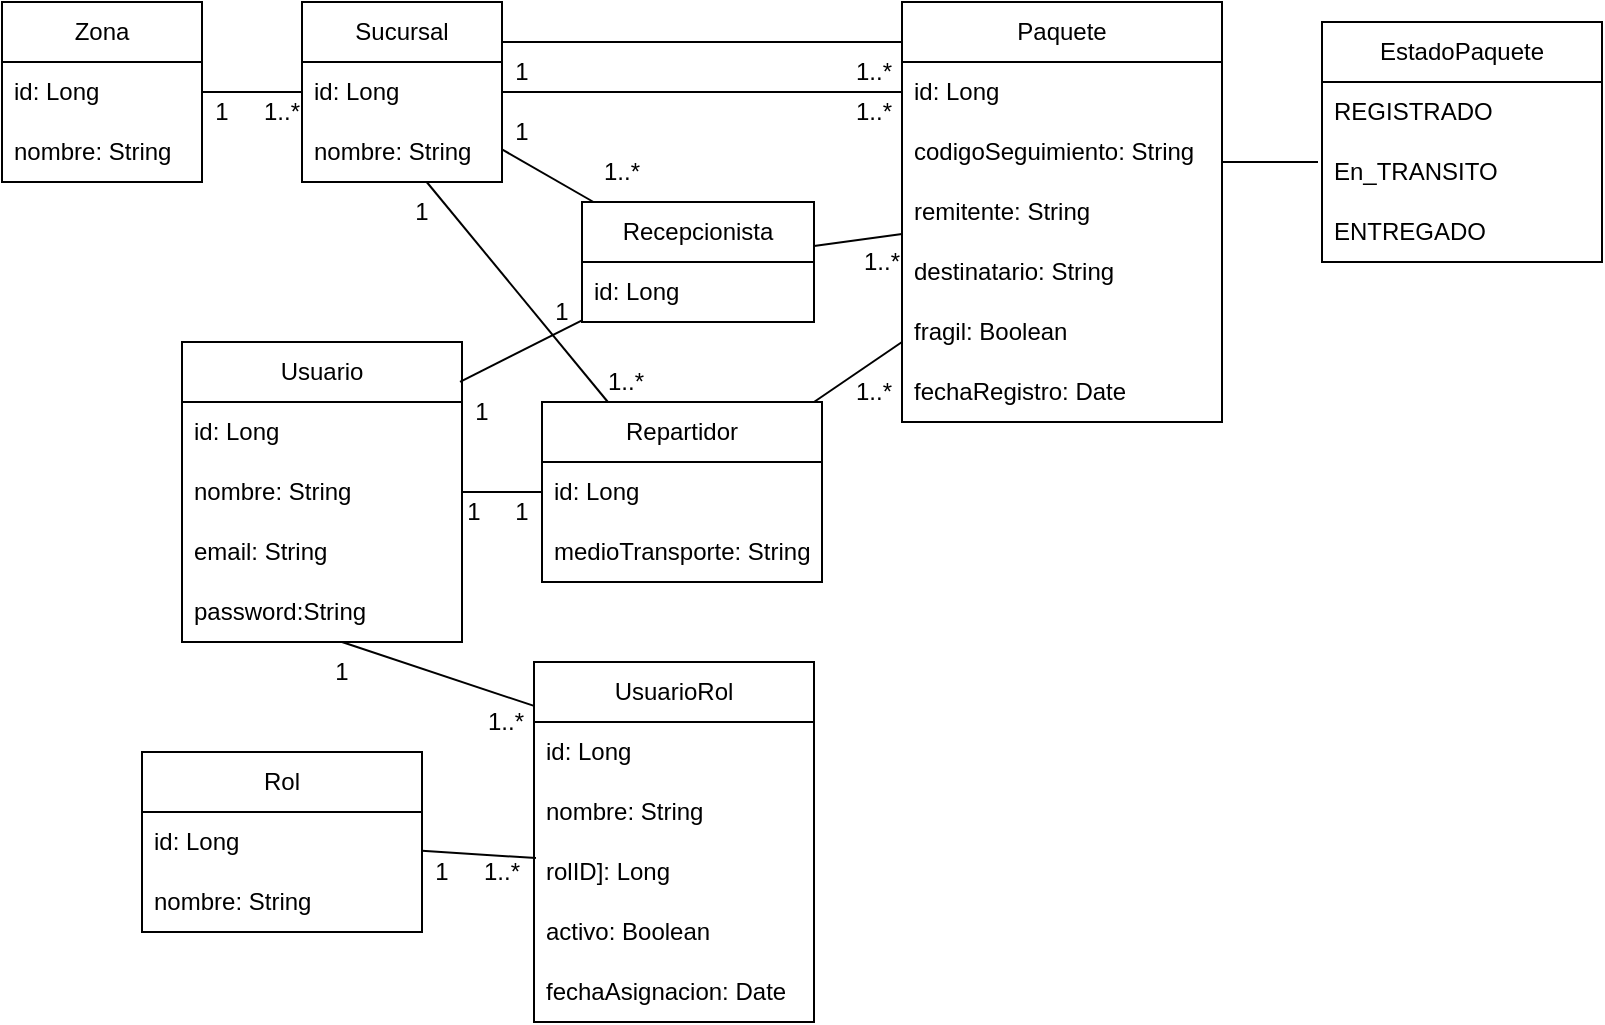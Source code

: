 <mxfile version="27.1.6">
  <diagram id="C5RBs43oDa-KdzZeNtuy" name="Page-1">
    <mxGraphModel dx="872" dy="439" grid="1" gridSize="10" guides="1" tooltips="1" connect="1" arrows="1" fold="1" page="1" pageScale="1" pageWidth="827" pageHeight="1169" math="0" shadow="0">
      <root>
        <mxCell id="WIyWlLk6GJQsqaUBKTNV-0" />
        <mxCell id="WIyWlLk6GJQsqaUBKTNV-1" parent="WIyWlLk6GJQsqaUBKTNV-0" />
        <mxCell id="JxAkUNU0sJ8yOrSUIcE7-0" value="Zona" style="swimlane;fontStyle=0;childLayout=stackLayout;horizontal=1;startSize=30;horizontalStack=0;resizeParent=1;resizeParentMax=0;resizeLast=0;collapsible=1;marginBottom=0;whiteSpace=wrap;html=1;" vertex="1" parent="WIyWlLk6GJQsqaUBKTNV-1">
          <mxGeometry x="20" y="30" width="100" height="90" as="geometry" />
        </mxCell>
        <mxCell id="JxAkUNU0sJ8yOrSUIcE7-1" value="id: Long" style="text;strokeColor=none;fillColor=none;align=left;verticalAlign=middle;spacingLeft=4;spacingRight=4;overflow=hidden;points=[[0,0.5],[1,0.5]];portConstraint=eastwest;rotatable=0;whiteSpace=wrap;html=1;" vertex="1" parent="JxAkUNU0sJ8yOrSUIcE7-0">
          <mxGeometry y="30" width="100" height="30" as="geometry" />
        </mxCell>
        <mxCell id="JxAkUNU0sJ8yOrSUIcE7-2" value="nombre: String" style="text;strokeColor=none;fillColor=none;align=left;verticalAlign=middle;spacingLeft=4;spacingRight=4;overflow=hidden;points=[[0,0.5],[1,0.5]];portConstraint=eastwest;rotatable=0;whiteSpace=wrap;html=1;" vertex="1" parent="JxAkUNU0sJ8yOrSUIcE7-0">
          <mxGeometry y="60" width="100" height="30" as="geometry" />
        </mxCell>
        <mxCell id="JxAkUNU0sJ8yOrSUIcE7-4" value="Usuario" style="swimlane;fontStyle=0;childLayout=stackLayout;horizontal=1;startSize=30;horizontalStack=0;resizeParent=1;resizeParentMax=0;resizeLast=0;collapsible=1;marginBottom=0;whiteSpace=wrap;html=1;" vertex="1" parent="WIyWlLk6GJQsqaUBKTNV-1">
          <mxGeometry x="110" y="200" width="140" height="150" as="geometry">
            <mxRectangle x="50" y="400" width="70" height="30" as="alternateBounds" />
          </mxGeometry>
        </mxCell>
        <mxCell id="JxAkUNU0sJ8yOrSUIcE7-5" value="id: Long" style="text;strokeColor=none;fillColor=none;align=left;verticalAlign=middle;spacingLeft=4;spacingRight=4;overflow=hidden;points=[[0,0.5],[1,0.5]];portConstraint=eastwest;rotatable=0;whiteSpace=wrap;html=1;" vertex="1" parent="JxAkUNU0sJ8yOrSUIcE7-4">
          <mxGeometry y="30" width="140" height="30" as="geometry" />
        </mxCell>
        <mxCell id="JxAkUNU0sJ8yOrSUIcE7-37" value="nombre: String" style="text;strokeColor=none;fillColor=none;align=left;verticalAlign=middle;spacingLeft=4;spacingRight=4;overflow=hidden;points=[[0,0.5],[1,0.5]];portConstraint=eastwest;rotatable=0;whiteSpace=wrap;html=1;" vertex="1" parent="JxAkUNU0sJ8yOrSUIcE7-4">
          <mxGeometry y="60" width="140" height="30" as="geometry" />
        </mxCell>
        <mxCell id="JxAkUNU0sJ8yOrSUIcE7-38" value="email: String" style="text;strokeColor=none;fillColor=none;align=left;verticalAlign=middle;spacingLeft=4;spacingRight=4;overflow=hidden;points=[[0,0.5],[1,0.5]];portConstraint=eastwest;rotatable=0;whiteSpace=wrap;html=1;" vertex="1" parent="JxAkUNU0sJ8yOrSUIcE7-4">
          <mxGeometry y="90" width="140" height="30" as="geometry" />
        </mxCell>
        <mxCell id="JxAkUNU0sJ8yOrSUIcE7-6" value="password:String" style="text;strokeColor=none;fillColor=none;align=left;verticalAlign=middle;spacingLeft=4;spacingRight=4;overflow=hidden;points=[[0,0.5],[1,0.5]];portConstraint=eastwest;rotatable=0;whiteSpace=wrap;html=1;" vertex="1" parent="JxAkUNU0sJ8yOrSUIcE7-4">
          <mxGeometry y="120" width="140" height="30" as="geometry" />
        </mxCell>
        <mxCell id="JxAkUNU0sJ8yOrSUIcE7-7" value="Repartidor" style="swimlane;fontStyle=0;childLayout=stackLayout;horizontal=1;startSize=30;horizontalStack=0;resizeParent=1;resizeParentMax=0;resizeLast=0;collapsible=1;marginBottom=0;whiteSpace=wrap;html=1;" vertex="1" parent="WIyWlLk6GJQsqaUBKTNV-1">
          <mxGeometry x="290" y="230" width="140" height="90" as="geometry" />
        </mxCell>
        <mxCell id="JxAkUNU0sJ8yOrSUIcE7-8" value="id: Long" style="text;strokeColor=none;fillColor=none;align=left;verticalAlign=middle;spacingLeft=4;spacingRight=4;overflow=hidden;points=[[0,0.5],[1,0.5]];portConstraint=eastwest;rotatable=0;whiteSpace=wrap;html=1;" vertex="1" parent="JxAkUNU0sJ8yOrSUIcE7-7">
          <mxGeometry y="30" width="140" height="30" as="geometry" />
        </mxCell>
        <mxCell id="JxAkUNU0sJ8yOrSUIcE7-9" value="medioTransporte: String" style="text;strokeColor=none;fillColor=none;align=left;verticalAlign=middle;spacingLeft=4;spacingRight=4;overflow=hidden;points=[[0,0.5],[1,0.5]];portConstraint=eastwest;rotatable=0;whiteSpace=wrap;html=1;" vertex="1" parent="JxAkUNU0sJ8yOrSUIcE7-7">
          <mxGeometry y="60" width="140" height="30" as="geometry" />
        </mxCell>
        <mxCell id="JxAkUNU0sJ8yOrSUIcE7-10" value="Sucursal" style="swimlane;fontStyle=0;childLayout=stackLayout;horizontal=1;startSize=30;horizontalStack=0;resizeParent=1;resizeParentMax=0;resizeLast=0;collapsible=1;marginBottom=0;whiteSpace=wrap;html=1;" vertex="1" parent="WIyWlLk6GJQsqaUBKTNV-1">
          <mxGeometry x="170" y="30" width="100" height="90" as="geometry" />
        </mxCell>
        <mxCell id="JxAkUNU0sJ8yOrSUIcE7-11" value="id: Long" style="text;strokeColor=none;fillColor=none;align=left;verticalAlign=middle;spacingLeft=4;spacingRight=4;overflow=hidden;points=[[0,0.5],[1,0.5]];portConstraint=eastwest;rotatable=0;whiteSpace=wrap;html=1;" vertex="1" parent="JxAkUNU0sJ8yOrSUIcE7-10">
          <mxGeometry y="30" width="100" height="30" as="geometry" />
        </mxCell>
        <mxCell id="JxAkUNU0sJ8yOrSUIcE7-12" value="nombre: String" style="text;strokeColor=none;fillColor=none;align=left;verticalAlign=middle;spacingLeft=4;spacingRight=4;overflow=hidden;points=[[0,0.5],[1,0.5]];portConstraint=eastwest;rotatable=0;whiteSpace=wrap;html=1;" vertex="1" parent="JxAkUNU0sJ8yOrSUIcE7-10">
          <mxGeometry y="60" width="100" height="30" as="geometry" />
        </mxCell>
        <mxCell id="JxAkUNU0sJ8yOrSUIcE7-13" value="Rol" style="swimlane;fontStyle=0;childLayout=stackLayout;horizontal=1;startSize=30;horizontalStack=0;resizeParent=1;resizeParentMax=0;resizeLast=0;collapsible=1;marginBottom=0;whiteSpace=wrap;html=1;" vertex="1" parent="WIyWlLk6GJQsqaUBKTNV-1">
          <mxGeometry x="90" y="405" width="140" height="90" as="geometry" />
        </mxCell>
        <mxCell id="JxAkUNU0sJ8yOrSUIcE7-14" value="id: Long" style="text;strokeColor=none;fillColor=none;align=left;verticalAlign=middle;spacingLeft=4;spacingRight=4;overflow=hidden;points=[[0,0.5],[1,0.5]];portConstraint=eastwest;rotatable=0;whiteSpace=wrap;html=1;" vertex="1" parent="JxAkUNU0sJ8yOrSUIcE7-13">
          <mxGeometry y="30" width="140" height="30" as="geometry" />
        </mxCell>
        <mxCell id="JxAkUNU0sJ8yOrSUIcE7-15" value="nombre: String" style="text;strokeColor=none;fillColor=none;align=left;verticalAlign=middle;spacingLeft=4;spacingRight=4;overflow=hidden;points=[[0,0.5],[1,0.5]];portConstraint=eastwest;rotatable=0;whiteSpace=wrap;html=1;" vertex="1" parent="JxAkUNU0sJ8yOrSUIcE7-13">
          <mxGeometry y="60" width="140" height="30" as="geometry" />
        </mxCell>
        <mxCell id="JxAkUNU0sJ8yOrSUIcE7-16" value="UsuarioRol" style="swimlane;fontStyle=0;childLayout=stackLayout;horizontal=1;startSize=30;horizontalStack=0;resizeParent=1;resizeParentMax=0;resizeLast=0;collapsible=1;marginBottom=0;whiteSpace=wrap;html=1;" vertex="1" parent="WIyWlLk6GJQsqaUBKTNV-1">
          <mxGeometry x="286" y="360" width="140" height="180" as="geometry" />
        </mxCell>
        <mxCell id="JxAkUNU0sJ8yOrSUIcE7-17" value="id: Long" style="text;strokeColor=none;fillColor=none;align=left;verticalAlign=middle;spacingLeft=4;spacingRight=4;overflow=hidden;points=[[0,0.5],[1,0.5]];portConstraint=eastwest;rotatable=0;whiteSpace=wrap;html=1;" vertex="1" parent="JxAkUNU0sJ8yOrSUIcE7-16">
          <mxGeometry y="30" width="140" height="30" as="geometry" />
        </mxCell>
        <mxCell id="JxAkUNU0sJ8yOrSUIcE7-49" value="nombre: String" style="text;strokeColor=none;fillColor=none;align=left;verticalAlign=middle;spacingLeft=4;spacingRight=4;overflow=hidden;points=[[0,0.5],[1,0.5]];portConstraint=eastwest;rotatable=0;whiteSpace=wrap;html=1;" vertex="1" parent="JxAkUNU0sJ8yOrSUIcE7-16">
          <mxGeometry y="60" width="140" height="30" as="geometry" />
        </mxCell>
        <mxCell id="JxAkUNU0sJ8yOrSUIcE7-50" value="rolID]: Long" style="text;strokeColor=none;fillColor=none;align=left;verticalAlign=middle;spacingLeft=4;spacingRight=4;overflow=hidden;points=[[0,0.5],[1,0.5]];portConstraint=eastwest;rotatable=0;whiteSpace=wrap;html=1;" vertex="1" parent="JxAkUNU0sJ8yOrSUIcE7-16">
          <mxGeometry y="90" width="140" height="30" as="geometry" />
        </mxCell>
        <mxCell id="JxAkUNU0sJ8yOrSUIcE7-51" value="activo: Boolean" style="text;strokeColor=none;fillColor=none;align=left;verticalAlign=middle;spacingLeft=4;spacingRight=4;overflow=hidden;points=[[0,0.5],[1,0.5]];portConstraint=eastwest;rotatable=0;whiteSpace=wrap;html=1;" vertex="1" parent="JxAkUNU0sJ8yOrSUIcE7-16">
          <mxGeometry y="120" width="140" height="30" as="geometry" />
        </mxCell>
        <mxCell id="JxAkUNU0sJ8yOrSUIcE7-52" value="fechaAsignacion: Date" style="text;strokeColor=none;fillColor=none;align=left;verticalAlign=middle;spacingLeft=4;spacingRight=4;overflow=hidden;points=[[0,0.5],[1,0.5]];portConstraint=eastwest;rotatable=0;whiteSpace=wrap;html=1;" vertex="1" parent="JxAkUNU0sJ8yOrSUIcE7-16">
          <mxGeometry y="150" width="140" height="30" as="geometry" />
        </mxCell>
        <mxCell id="JxAkUNU0sJ8yOrSUIcE7-19" value="Paquete" style="swimlane;fontStyle=0;childLayout=stackLayout;horizontal=1;startSize=30;horizontalStack=0;resizeParent=1;resizeParentMax=0;resizeLast=0;collapsible=1;marginBottom=0;whiteSpace=wrap;html=1;" vertex="1" parent="WIyWlLk6GJQsqaUBKTNV-1">
          <mxGeometry x="470" y="30" width="160" height="210" as="geometry" />
        </mxCell>
        <mxCell id="JxAkUNU0sJ8yOrSUIcE7-30" value="id: Long" style="text;strokeColor=none;fillColor=none;align=left;verticalAlign=middle;spacingLeft=4;spacingRight=4;overflow=hidden;points=[[0,0.5],[1,0.5]];portConstraint=eastwest;rotatable=0;whiteSpace=wrap;html=1;" vertex="1" parent="JxAkUNU0sJ8yOrSUIcE7-19">
          <mxGeometry y="30" width="160" height="30" as="geometry" />
        </mxCell>
        <mxCell id="JxAkUNU0sJ8yOrSUIcE7-35" value="codigoSeguimiento: String" style="text;strokeColor=none;fillColor=none;align=left;verticalAlign=middle;spacingLeft=4;spacingRight=4;overflow=hidden;points=[[0,0.5],[1,0.5]];portConstraint=eastwest;rotatable=0;whiteSpace=wrap;html=1;" vertex="1" parent="JxAkUNU0sJ8yOrSUIcE7-19">
          <mxGeometry y="60" width="160" height="30" as="geometry" />
        </mxCell>
        <mxCell id="JxAkUNU0sJ8yOrSUIcE7-32" value="remitente: String" style="text;strokeColor=none;fillColor=none;align=left;verticalAlign=middle;spacingLeft=4;spacingRight=4;overflow=hidden;points=[[0,0.5],[1,0.5]];portConstraint=eastwest;rotatable=0;whiteSpace=wrap;html=1;" vertex="1" parent="JxAkUNU0sJ8yOrSUIcE7-19">
          <mxGeometry y="90" width="160" height="30" as="geometry" />
        </mxCell>
        <mxCell id="JxAkUNU0sJ8yOrSUIcE7-33" value="destinatario: String" style="text;strokeColor=none;fillColor=none;align=left;verticalAlign=middle;spacingLeft=4;spacingRight=4;overflow=hidden;points=[[0,0.5],[1,0.5]];portConstraint=eastwest;rotatable=0;whiteSpace=wrap;html=1;" vertex="1" parent="JxAkUNU0sJ8yOrSUIcE7-19">
          <mxGeometry y="120" width="160" height="30" as="geometry" />
        </mxCell>
        <mxCell id="JxAkUNU0sJ8yOrSUIcE7-34" value="fragil: Boolean" style="text;strokeColor=none;fillColor=none;align=left;verticalAlign=middle;spacingLeft=4;spacingRight=4;overflow=hidden;points=[[0,0.5],[1,0.5]];portConstraint=eastwest;rotatable=0;whiteSpace=wrap;html=1;" vertex="1" parent="JxAkUNU0sJ8yOrSUIcE7-19">
          <mxGeometry y="150" width="160" height="30" as="geometry" />
        </mxCell>
        <mxCell id="JxAkUNU0sJ8yOrSUIcE7-31" value="fechaRegistro: Date" style="text;strokeColor=none;fillColor=none;align=left;verticalAlign=middle;spacingLeft=4;spacingRight=4;overflow=hidden;points=[[0,0.5],[1,0.5]];portConstraint=eastwest;rotatable=0;whiteSpace=wrap;html=1;" vertex="1" parent="JxAkUNU0sJ8yOrSUIcE7-19">
          <mxGeometry y="180" width="160" height="30" as="geometry" />
        </mxCell>
        <mxCell id="JxAkUNU0sJ8yOrSUIcE7-22" value="Recepcionista" style="swimlane;fontStyle=0;childLayout=stackLayout;horizontal=1;startSize=30;horizontalStack=0;resizeParent=1;resizeParentMax=0;resizeLast=0;collapsible=1;marginBottom=0;whiteSpace=wrap;html=1;" vertex="1" parent="WIyWlLk6GJQsqaUBKTNV-1">
          <mxGeometry x="310" y="130" width="116" height="60" as="geometry" />
        </mxCell>
        <mxCell id="JxAkUNU0sJ8yOrSUIcE7-23" value="id: Long" style="text;strokeColor=none;fillColor=none;align=left;verticalAlign=middle;spacingLeft=4;spacingRight=4;overflow=hidden;points=[[0,0.5],[1,0.5]];portConstraint=eastwest;rotatable=0;whiteSpace=wrap;html=1;" vertex="1" parent="JxAkUNU0sJ8yOrSUIcE7-22">
          <mxGeometry y="30" width="116" height="30" as="geometry" />
        </mxCell>
        <mxCell id="JxAkUNU0sJ8yOrSUIcE7-25" value="EstadoPaquete" style="swimlane;fontStyle=0;childLayout=stackLayout;horizontal=1;startSize=30;horizontalStack=0;resizeParent=1;resizeParentMax=0;resizeLast=0;collapsible=1;marginBottom=0;whiteSpace=wrap;html=1;" vertex="1" parent="WIyWlLk6GJQsqaUBKTNV-1">
          <mxGeometry x="680" y="40" width="140" height="120" as="geometry" />
        </mxCell>
        <mxCell id="JxAkUNU0sJ8yOrSUIcE7-26" value="REGISTRADO" style="text;strokeColor=none;fillColor=none;align=left;verticalAlign=middle;spacingLeft=4;spacingRight=4;overflow=hidden;points=[[0,0.5],[1,0.5]];portConstraint=eastwest;rotatable=0;whiteSpace=wrap;html=1;" vertex="1" parent="JxAkUNU0sJ8yOrSUIcE7-25">
          <mxGeometry y="30" width="140" height="30" as="geometry" />
        </mxCell>
        <mxCell id="JxAkUNU0sJ8yOrSUIcE7-27" value="En_TRANSITO" style="text;strokeColor=none;fillColor=none;align=left;verticalAlign=middle;spacingLeft=4;spacingRight=4;overflow=hidden;points=[[0,0.5],[1,0.5]];portConstraint=eastwest;rotatable=0;whiteSpace=wrap;html=1;" vertex="1" parent="JxAkUNU0sJ8yOrSUIcE7-25">
          <mxGeometry y="60" width="140" height="30" as="geometry" />
        </mxCell>
        <mxCell id="JxAkUNU0sJ8yOrSUIcE7-36" value="ENTREGADO" style="text;strokeColor=none;fillColor=none;align=left;verticalAlign=middle;spacingLeft=4;spacingRight=4;overflow=hidden;points=[[0,0.5],[1,0.5]];portConstraint=eastwest;rotatable=0;whiteSpace=wrap;html=1;" vertex="1" parent="JxAkUNU0sJ8yOrSUIcE7-25">
          <mxGeometry y="90" width="140" height="30" as="geometry" />
        </mxCell>
        <mxCell id="JxAkUNU0sJ8yOrSUIcE7-59" value="" style="endArrow=none;html=1;rounded=0;exitX=0;exitY=0.122;exitDx=0;exitDy=0;exitPerimeter=0;" edge="1" parent="WIyWlLk6GJQsqaUBKTNV-1" source="JxAkUNU0sJ8yOrSUIcE7-16">
          <mxGeometry width="50" height="50" relative="1" as="geometry">
            <mxPoint x="135" y="400" as="sourcePoint" />
            <mxPoint x="190" y="350" as="targetPoint" />
          </mxGeometry>
        </mxCell>
        <mxCell id="JxAkUNU0sJ8yOrSUIcE7-60" value="" style="endArrow=none;html=1;rounded=0;entryX=0.007;entryY=0.267;entryDx=0;entryDy=0;entryPerimeter=0;" edge="1" parent="WIyWlLk6GJQsqaUBKTNV-1" source="JxAkUNU0sJ8yOrSUIcE7-14" target="JxAkUNU0sJ8yOrSUIcE7-50">
          <mxGeometry width="50" height="50" relative="1" as="geometry">
            <mxPoint x="230" y="500" as="sourcePoint" />
            <mxPoint x="210.711" y="45" as="targetPoint" />
          </mxGeometry>
        </mxCell>
        <mxCell id="JxAkUNU0sJ8yOrSUIcE7-61" value="" style="endArrow=none;html=1;rounded=0;entryX=0;entryY=0.5;entryDx=0;entryDy=0;" edge="1" parent="WIyWlLk6GJQsqaUBKTNV-1" source="JxAkUNU0sJ8yOrSUIcE7-37" target="JxAkUNU0sJ8yOrSUIcE7-8">
          <mxGeometry width="50" height="50" relative="1" as="geometry">
            <mxPoint x="250" y="325" as="sourcePoint" />
            <mxPoint x="210.711" y="75" as="targetPoint" />
          </mxGeometry>
        </mxCell>
        <mxCell id="JxAkUNU0sJ8yOrSUIcE7-62" value="" style="endArrow=none;html=1;rounded=0;entryX=0;entryY=0.5;entryDx=0;entryDy=0;" edge="1" parent="WIyWlLk6GJQsqaUBKTNV-1" source="JxAkUNU0sJ8yOrSUIcE7-1" target="JxAkUNU0sJ8yOrSUIcE7-11">
          <mxGeometry width="50" height="50" relative="1" as="geometry">
            <mxPoint x="120" y="125" as="sourcePoint" />
            <mxPoint x="170.711" y="45" as="targetPoint" />
          </mxGeometry>
        </mxCell>
        <mxCell id="JxAkUNU0sJ8yOrSUIcE7-63" value="" style="endArrow=none;html=1;rounded=0;" edge="1" parent="WIyWlLk6GJQsqaUBKTNV-1">
          <mxGeometry width="50" height="50" relative="1" as="geometry">
            <mxPoint x="270" y="50" as="sourcePoint" />
            <mxPoint x="470" y="50" as="targetPoint" />
            <Array as="points" />
          </mxGeometry>
        </mxCell>
        <mxCell id="JxAkUNU0sJ8yOrSUIcE7-64" value="" style="endArrow=none;html=1;rounded=0;" edge="1" parent="WIyWlLk6GJQsqaUBKTNV-1" source="JxAkUNU0sJ8yOrSUIcE7-10" target="JxAkUNU0sJ8yOrSUIcE7-22">
          <mxGeometry width="50" height="50" relative="1" as="geometry">
            <mxPoint x="280" y="160" as="sourcePoint" />
            <mxPoint x="330" y="110" as="targetPoint" />
          </mxGeometry>
        </mxCell>
        <mxCell id="JxAkUNU0sJ8yOrSUIcE7-65" value="" style="endArrow=none;html=1;rounded=0;exitX=0.993;exitY=0.133;exitDx=0;exitDy=0;exitPerimeter=0;" edge="1" parent="WIyWlLk6GJQsqaUBKTNV-1" source="JxAkUNU0sJ8yOrSUIcE7-4" target="JxAkUNU0sJ8yOrSUIcE7-22">
          <mxGeometry width="50" height="50" relative="1" as="geometry">
            <mxPoint x="390" y="280" as="sourcePoint" />
            <mxPoint x="440" y="230" as="targetPoint" />
          </mxGeometry>
        </mxCell>
        <mxCell id="JxAkUNU0sJ8yOrSUIcE7-66" value="" style="endArrow=none;html=1;rounded=0;" edge="1" parent="WIyWlLk6GJQsqaUBKTNV-1" source="JxAkUNU0sJ8yOrSUIcE7-7">
          <mxGeometry width="50" height="50" relative="1" as="geometry">
            <mxPoint x="420" y="250" as="sourcePoint" />
            <mxPoint x="470" y="200" as="targetPoint" />
          </mxGeometry>
        </mxCell>
        <mxCell id="JxAkUNU0sJ8yOrSUIcE7-67" value="" style="endArrow=none;html=1;rounded=0;exitX=1;exitY=0.667;exitDx=0;exitDy=0;exitPerimeter=0;" edge="1" parent="WIyWlLk6GJQsqaUBKTNV-1" source="JxAkUNU0sJ8yOrSUIcE7-35">
          <mxGeometry width="50" height="50" relative="1" as="geometry">
            <mxPoint x="620" y="160" as="sourcePoint" />
            <mxPoint x="678" y="110" as="targetPoint" />
          </mxGeometry>
        </mxCell>
        <mxCell id="JxAkUNU0sJ8yOrSUIcE7-68" value="" style="endArrow=none;html=1;rounded=0;entryX=0;entryY=0.5;entryDx=0;entryDy=0;" edge="1" parent="WIyWlLk6GJQsqaUBKTNV-1" source="JxAkUNU0sJ8yOrSUIcE7-11" target="JxAkUNU0sJ8yOrSUIcE7-30">
          <mxGeometry width="50" height="50" relative="1" as="geometry">
            <mxPoint x="270" y="125" as="sourcePoint" />
            <mxPoint x="170.711" y="45" as="targetPoint" />
          </mxGeometry>
        </mxCell>
        <mxCell id="JxAkUNU0sJ8yOrSUIcE7-70" value="" style="endArrow=none;html=1;rounded=0;" edge="1" parent="WIyWlLk6GJQsqaUBKTNV-1" source="JxAkUNU0sJ8yOrSUIcE7-12" target="JxAkUNU0sJ8yOrSUIcE7-7">
          <mxGeometry width="50" height="50" relative="1" as="geometry">
            <mxPoint x="270" y="155" as="sourcePoint" />
            <mxPoint x="314" y="160" as="targetPoint" />
          </mxGeometry>
        </mxCell>
        <mxCell id="JxAkUNU0sJ8yOrSUIcE7-71" value="" style="endArrow=none;html=1;rounded=0;" edge="1" parent="WIyWlLk6GJQsqaUBKTNV-1" source="JxAkUNU0sJ8yOrSUIcE7-22" target="JxAkUNU0sJ8yOrSUIcE7-19">
          <mxGeometry width="50" height="50" relative="1" as="geometry">
            <mxPoint x="410" y="180" as="sourcePoint" />
            <mxPoint x="460" y="130" as="targetPoint" />
          </mxGeometry>
        </mxCell>
        <mxCell id="JxAkUNU0sJ8yOrSUIcE7-72" value="1" style="text;html=1;align=center;verticalAlign=middle;whiteSpace=wrap;rounded=0;" vertex="1" parent="WIyWlLk6GJQsqaUBKTNV-1">
          <mxGeometry x="100" y="70" width="60" height="30" as="geometry" />
        </mxCell>
        <mxCell id="JxAkUNU0sJ8yOrSUIcE7-73" value="1..*" style="text;html=1;align=center;verticalAlign=middle;whiteSpace=wrap;rounded=0;" vertex="1" parent="WIyWlLk6GJQsqaUBKTNV-1">
          <mxGeometry x="130" y="70" width="60" height="30" as="geometry" />
        </mxCell>
        <mxCell id="JxAkUNU0sJ8yOrSUIcE7-74" value="1..*" style="text;html=1;align=center;verticalAlign=middle;whiteSpace=wrap;rounded=0;" vertex="1" parent="WIyWlLk6GJQsqaUBKTNV-1">
          <mxGeometry x="242" y="375" width="60" height="30" as="geometry" />
        </mxCell>
        <mxCell id="JxAkUNU0sJ8yOrSUIcE7-75" value="1..*" style="text;html=1;align=center;verticalAlign=middle;whiteSpace=wrap;rounded=0;" vertex="1" parent="WIyWlLk6GJQsqaUBKTNV-1">
          <mxGeometry x="426" y="210" width="60" height="30" as="geometry" />
        </mxCell>
        <mxCell id="JxAkUNU0sJ8yOrSUIcE7-76" value="1..*" style="text;html=1;align=center;verticalAlign=middle;whiteSpace=wrap;rounded=0;" vertex="1" parent="WIyWlLk6GJQsqaUBKTNV-1">
          <mxGeometry x="430" y="145" width="60" height="30" as="geometry" />
        </mxCell>
        <mxCell id="JxAkUNU0sJ8yOrSUIcE7-77" value="1..*" style="text;html=1;align=center;verticalAlign=middle;whiteSpace=wrap;rounded=0;" vertex="1" parent="WIyWlLk6GJQsqaUBKTNV-1">
          <mxGeometry x="426" y="70" width="60" height="30" as="geometry" />
        </mxCell>
        <mxCell id="JxAkUNU0sJ8yOrSUIcE7-78" value="1..*" style="text;html=1;align=center;verticalAlign=middle;whiteSpace=wrap;rounded=0;" vertex="1" parent="WIyWlLk6GJQsqaUBKTNV-1">
          <mxGeometry x="426" y="50" width="60" height="30" as="geometry" />
        </mxCell>
        <mxCell id="JxAkUNU0sJ8yOrSUIcE7-79" value="1..*" style="text;html=1;align=center;verticalAlign=middle;whiteSpace=wrap;rounded=0;" vertex="1" parent="WIyWlLk6GJQsqaUBKTNV-1">
          <mxGeometry x="240" y="450" width="60" height="30" as="geometry" />
        </mxCell>
        <mxCell id="JxAkUNU0sJ8yOrSUIcE7-80" value="1" style="text;html=1;align=center;verticalAlign=middle;whiteSpace=wrap;rounded=0;" vertex="1" parent="WIyWlLk6GJQsqaUBKTNV-1">
          <mxGeometry x="250" y="270" width="60" height="30" as="geometry" />
        </mxCell>
        <mxCell id="JxAkUNU0sJ8yOrSUIcE7-81" value="1" style="text;html=1;align=center;verticalAlign=middle;whiteSpace=wrap;rounded=0;" vertex="1" parent="WIyWlLk6GJQsqaUBKTNV-1">
          <mxGeometry x="226" y="270" width="60" height="30" as="geometry" />
        </mxCell>
        <mxCell id="JxAkUNU0sJ8yOrSUIcE7-82" value="1" style="text;html=1;align=center;verticalAlign=middle;whiteSpace=wrap;rounded=0;" vertex="1" parent="WIyWlLk6GJQsqaUBKTNV-1">
          <mxGeometry x="250" y="80" width="60" height="30" as="geometry" />
        </mxCell>
        <mxCell id="JxAkUNU0sJ8yOrSUIcE7-83" value="1" style="text;html=1;align=center;verticalAlign=middle;whiteSpace=wrap;rounded=0;" vertex="1" parent="WIyWlLk6GJQsqaUBKTNV-1">
          <mxGeometry x="250" y="50" width="60" height="30" as="geometry" />
        </mxCell>
        <mxCell id="JxAkUNU0sJ8yOrSUIcE7-84" value="1" style="text;html=1;align=center;verticalAlign=middle;whiteSpace=wrap;rounded=0;" vertex="1" parent="WIyWlLk6GJQsqaUBKTNV-1">
          <mxGeometry x="210" y="450" width="60" height="30" as="geometry" />
        </mxCell>
        <mxCell id="JxAkUNU0sJ8yOrSUIcE7-85" value="1" style="text;html=1;align=center;verticalAlign=middle;whiteSpace=wrap;rounded=0;" vertex="1" parent="WIyWlLk6GJQsqaUBKTNV-1">
          <mxGeometry x="200" y="120" width="60" height="30" as="geometry" />
        </mxCell>
        <mxCell id="JxAkUNU0sJ8yOrSUIcE7-86" value="1" style="text;html=1;align=center;verticalAlign=middle;whiteSpace=wrap;rounded=0;" vertex="1" parent="WIyWlLk6GJQsqaUBKTNV-1">
          <mxGeometry x="230" y="220" width="60" height="30" as="geometry" />
        </mxCell>
        <mxCell id="JxAkUNU0sJ8yOrSUIcE7-88" value="1" style="text;html=1;align=center;verticalAlign=middle;whiteSpace=wrap;rounded=0;" vertex="1" parent="WIyWlLk6GJQsqaUBKTNV-1">
          <mxGeometry x="160" y="350" width="60" height="30" as="geometry" />
        </mxCell>
        <mxCell id="JxAkUNU0sJ8yOrSUIcE7-89" value="1..*" style="text;html=1;align=center;verticalAlign=middle;whiteSpace=wrap;rounded=0;" vertex="1" parent="WIyWlLk6GJQsqaUBKTNV-1">
          <mxGeometry x="302" y="205" width="60" height="30" as="geometry" />
        </mxCell>
        <mxCell id="JxAkUNU0sJ8yOrSUIcE7-90" value="1" style="text;html=1;align=center;verticalAlign=middle;whiteSpace=wrap;rounded=0;" vertex="1" parent="WIyWlLk6GJQsqaUBKTNV-1">
          <mxGeometry x="270" y="170" width="60" height="30" as="geometry" />
        </mxCell>
        <mxCell id="JxAkUNU0sJ8yOrSUIcE7-91" value="1..*" style="text;html=1;align=center;verticalAlign=middle;whiteSpace=wrap;rounded=0;" vertex="1" parent="WIyWlLk6GJQsqaUBKTNV-1">
          <mxGeometry x="300" y="100" width="60" height="30" as="geometry" />
        </mxCell>
      </root>
    </mxGraphModel>
  </diagram>
</mxfile>
